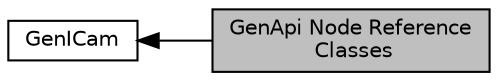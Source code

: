 digraph "GenApi Node Reference Classes"
{
  edge [fontname="Helvetica",fontsize="10",labelfontname="Helvetica",labelfontsize="10"];
  node [fontname="Helvetica",fontsize="10",shape=record];
  rankdir=LR;
  Node0 [label="GenApi Node Reference\l Classes",height=0.2,width=0.4,color="black", fillcolor="grey75", style="filled", fontcolor="black"];
  Node1 [label="GenICam",height=0.2,width=0.4,color="black", fillcolor="white", style="filled",URL="$group___gen_i_cam___modules.html",tooltip="The GenICam GenApi is used for parameter access in pylon. "];
  Node1->Node0 [shape=plaintext, dir="back", style="solid"];
}
